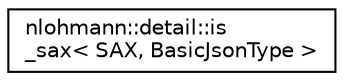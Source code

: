 digraph "Graphical Class Hierarchy"
{
 // INTERACTIVE_SVG=YES
 // LATEX_PDF_SIZE
  edge [fontname="Helvetica",fontsize="10",labelfontname="Helvetica",labelfontsize="10"];
  node [fontname="Helvetica",fontsize="10",shape=record];
  rankdir="LR";
  Node0 [label="nlohmann::detail::is\l_sax\< SAX, BasicJsonType \>",height=0.2,width=0.4,color="black", fillcolor="white", style="filled",URL="$structnlohmann_1_1detail_1_1is__sax.html",tooltip=" "];
}
